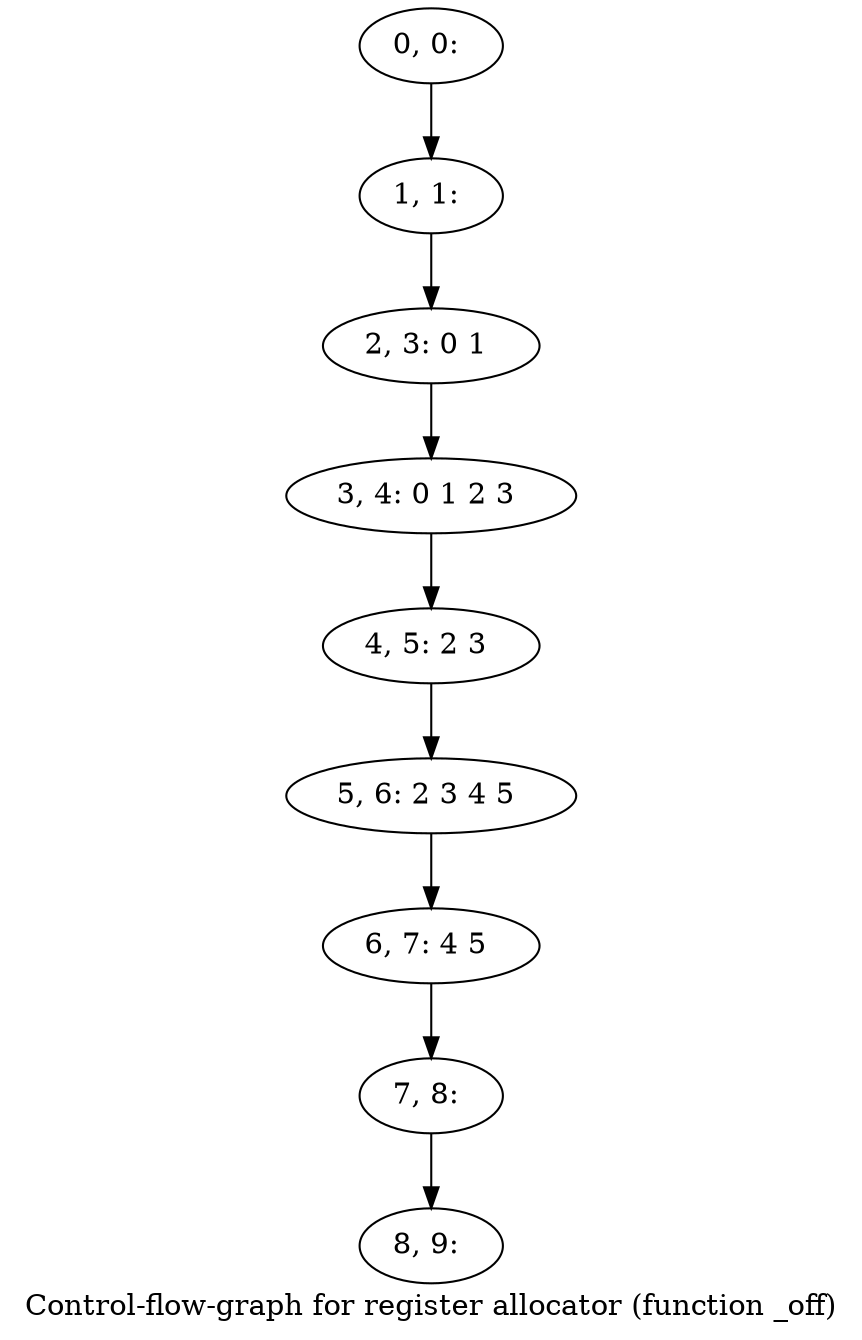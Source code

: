 digraph G {
graph [label="Control-flow-graph for register allocator (function _off)"]
0[label="0, 0: "];
1[label="1, 1: "];
2[label="2, 3: 0 1 "];
3[label="3, 4: 0 1 2 3 "];
4[label="4, 5: 2 3 "];
5[label="5, 6: 2 3 4 5 "];
6[label="6, 7: 4 5 "];
7[label="7, 8: "];
8[label="8, 9: "];
0->1 ;
1->2 ;
2->3 ;
3->4 ;
4->5 ;
5->6 ;
6->7 ;
7->8 ;
}
